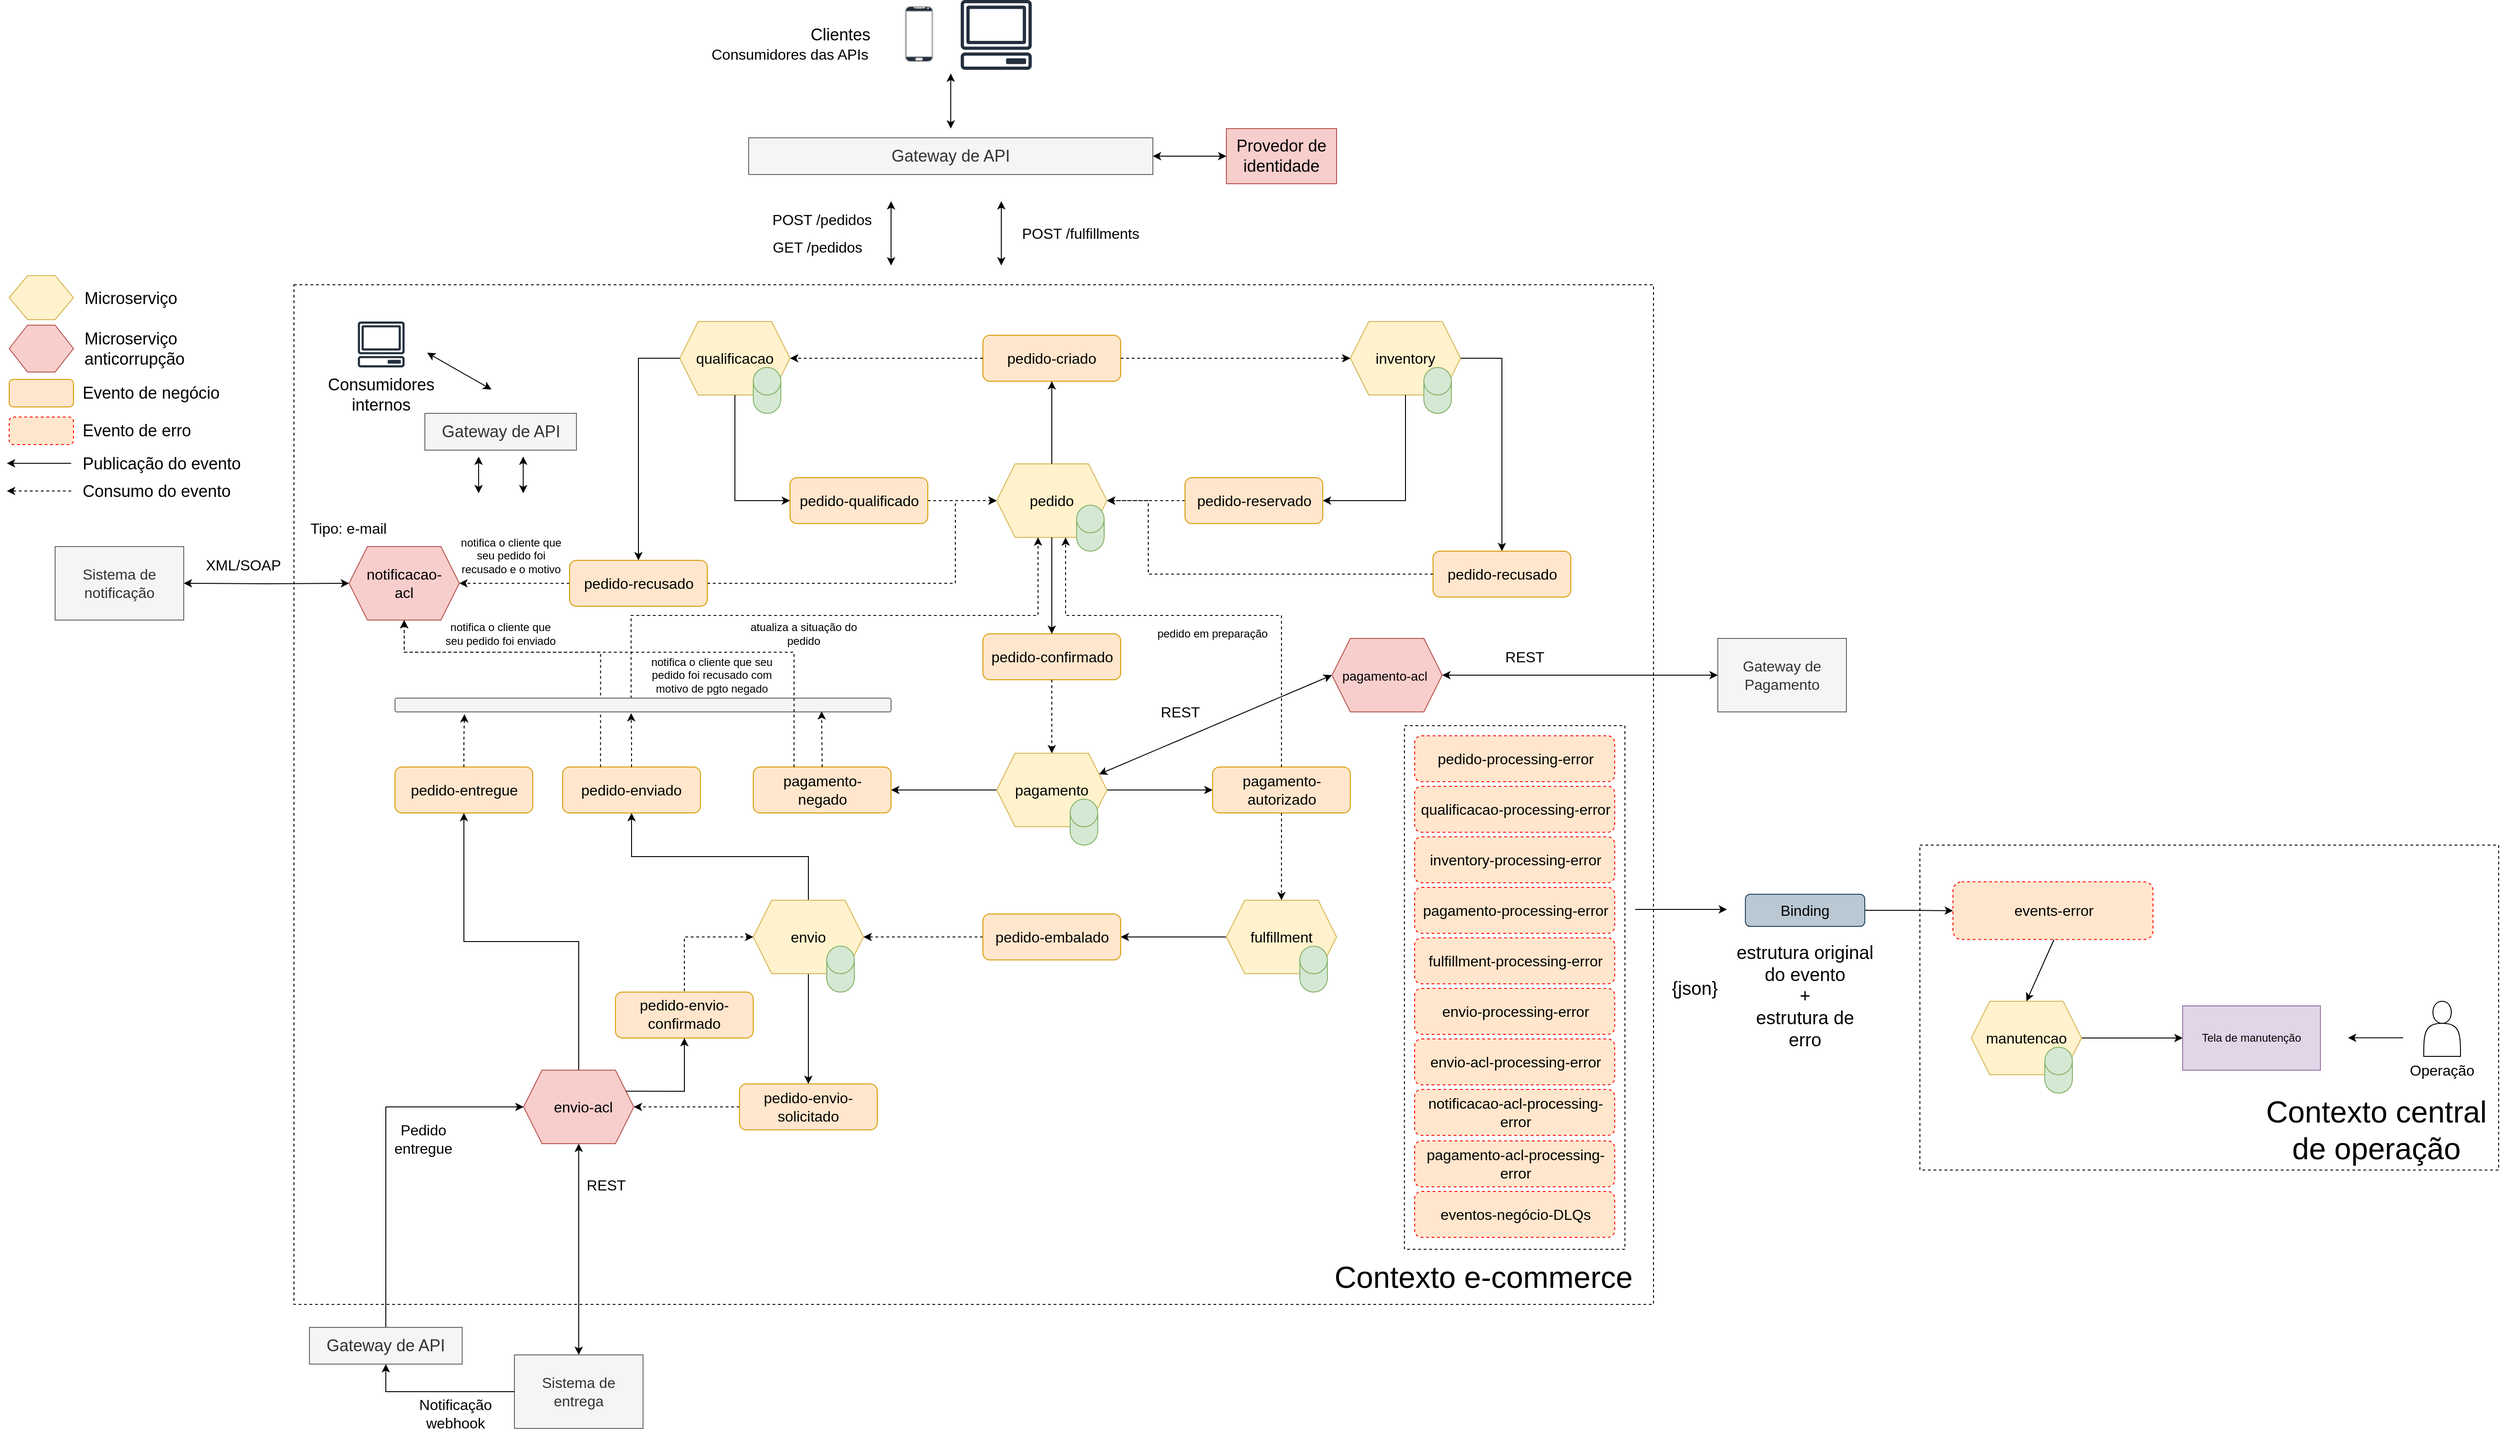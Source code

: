 <mxfile version="20.8.10" type="device"><diagram name="Página-1" id="nnZFmFOOJVzah6RzFUVj"><mxGraphModel dx="2674" dy="504" grid="1" gridSize="10" guides="1" tooltips="1" connect="1" arrows="1" fold="1" page="1" pageScale="1" pageWidth="827" pageHeight="1169" math="0" shadow="0"><root><mxCell id="0"/><mxCell id="1" parent="0"/><mxCell id="laBi-dhQgEcBMlCpC2Ps-1" value="" style="rounded=0;whiteSpace=wrap;html=1;fillColor=none;dashed=1;" vertex="1" parent="1"><mxGeometry x="-1320" y="350" width="1480" height="1110" as="geometry"/></mxCell><mxCell id="laBi-dhQgEcBMlCpC2Ps-2" value="" style="rounded=0;whiteSpace=wrap;html=1;fillColor=none;dashed=1;" vertex="1" parent="1"><mxGeometry x="-111.13" y="830" width="240" height="570" as="geometry"/></mxCell><mxCell id="laBi-dhQgEcBMlCpC2Ps-3" value="" style="rounded=0;whiteSpace=wrap;html=1;fillColor=none;dashed=1;" vertex="1" parent="1"><mxGeometry x="450" y="960" width="630" height="353.79" as="geometry"/></mxCell><mxCell id="laBi-dhQgEcBMlCpC2Ps-4" style="edgeStyle=orthogonalEdgeStyle;rounded=0;orthogonalLoop=1;jettySize=auto;html=1;exitX=0.5;exitY=0;exitDx=0;exitDy=0;entryX=0.5;entryY=1;entryDx=0;entryDy=0;" edge="1" parent="1" source="laBi-dhQgEcBMlCpC2Ps-6" target="laBi-dhQgEcBMlCpC2Ps-58"><mxGeometry relative="1" as="geometry"/></mxCell><mxCell id="laBi-dhQgEcBMlCpC2Ps-5" style="edgeStyle=orthogonalEdgeStyle;rounded=0;orthogonalLoop=1;jettySize=auto;html=1;exitX=0.5;exitY=1;exitDx=0;exitDy=0;entryX=0.5;entryY=0;entryDx=0;entryDy=0;" edge="1" parent="1" source="laBi-dhQgEcBMlCpC2Ps-6" target="laBi-dhQgEcBMlCpC2Ps-127"><mxGeometry relative="1" as="geometry"/></mxCell><mxCell id="laBi-dhQgEcBMlCpC2Ps-6" value="" style="shape=hexagon;perimeter=hexagonPerimeter2;whiteSpace=wrap;html=1;fixedSize=1;fillColor=#fff2cc;strokeColor=#d6b656;" vertex="1" parent="1"><mxGeometry x="-820" y="1020" width="120" height="80" as="geometry"/></mxCell><mxCell id="laBi-dhQgEcBMlCpC2Ps-7" value="envio" style="text;html=1;strokeColor=none;fillColor=none;align=center;verticalAlign=middle;whiteSpace=wrap;rounded=0;fontSize=16;" vertex="1" parent="1"><mxGeometry x="-800" y="1035" width="80" height="50" as="geometry"/></mxCell><mxCell id="laBi-dhQgEcBMlCpC2Ps-8" value="" style="shape=cylinder3;whiteSpace=wrap;html=1;boundedLbl=1;backgroundOutline=1;size=15;fontSize=18;fillColor=#d5e8d4;strokeColor=#82b366;" vertex="1" parent="1"><mxGeometry x="-740" y="1070" width="30" height="50" as="geometry"/></mxCell><mxCell id="laBi-dhQgEcBMlCpC2Ps-9" value="Gateway de API" style="rounded=0;whiteSpace=wrap;html=1;fontSize=18;fillColor=#f5f5f5;strokeColor=#666666;fontColor=#333333;" vertex="1" parent="1"><mxGeometry x="-825" y="190" width="440" height="40" as="geometry"/></mxCell><mxCell id="laBi-dhQgEcBMlCpC2Ps-10" value="" style="verticalLabelPosition=bottom;verticalAlign=top;html=1;shadow=0;dashed=0;strokeWidth=1;shape=mxgraph.android.phone2;strokeColor=#c0c0c0;fontSize=18;fillColor=#232F3D;" vertex="1" parent="1"><mxGeometry x="-654.5" y="47" width="30" height="60" as="geometry"/></mxCell><mxCell id="laBi-dhQgEcBMlCpC2Ps-11" value="" style="sketch=0;outlineConnect=0;fontColor=#232F3E;gradientColor=none;fillColor=#232F3D;strokeColor=none;dashed=0;verticalLabelPosition=bottom;verticalAlign=top;align=center;html=1;fontSize=12;fontStyle=0;aspect=fixed;pointerEvents=1;shape=mxgraph.aws4.client;" vertex="1" parent="1"><mxGeometry x="-594.5" y="40" width="78" height="76" as="geometry"/></mxCell><mxCell id="laBi-dhQgEcBMlCpC2Ps-12" value="&lt;font style=&quot;font-size: 18px;&quot;&gt;Clientes&lt;/font&gt;" style="text;html=1;strokeColor=none;fillColor=none;align=center;verticalAlign=middle;whiteSpace=wrap;rounded=0;fontSize=16;" vertex="1" parent="1"><mxGeometry x="-765" y="58" width="80" height="40" as="geometry"/></mxCell><mxCell id="laBi-dhQgEcBMlCpC2Ps-13" style="edgeStyle=orthogonalEdgeStyle;rounded=0;orthogonalLoop=1;jettySize=auto;html=1;exitX=0;exitY=0.5;exitDx=0;exitDy=0;entryX=1;entryY=0.5;entryDx=0;entryDy=0;" edge="1" parent="1" source="laBi-dhQgEcBMlCpC2Ps-16" target="laBi-dhQgEcBMlCpC2Ps-52"><mxGeometry relative="1" as="geometry"><mxPoint x="-620" y="960" as="targetPoint"/></mxGeometry></mxCell><mxCell id="laBi-dhQgEcBMlCpC2Ps-14" style="edgeStyle=orthogonalEdgeStyle;rounded=0;orthogonalLoop=1;jettySize=auto;html=1;exitX=1;exitY=0.5;exitDx=0;exitDy=0;entryX=0;entryY=0.5;entryDx=0;entryDy=0;" edge="1" parent="1" source="laBi-dhQgEcBMlCpC2Ps-16" target="laBi-dhQgEcBMlCpC2Ps-49"><mxGeometry relative="1" as="geometry"/></mxCell><mxCell id="laBi-dhQgEcBMlCpC2Ps-15" style="rounded=0;orthogonalLoop=1;jettySize=auto;html=1;exitX=1;exitY=0.25;exitDx=0;exitDy=0;entryX=0;entryY=0.5;entryDx=0;entryDy=0;startArrow=classic;startFill=1;" edge="1" parent="1" source="laBi-dhQgEcBMlCpC2Ps-16" target="laBi-dhQgEcBMlCpC2Ps-31"><mxGeometry relative="1" as="geometry"/></mxCell><mxCell id="laBi-dhQgEcBMlCpC2Ps-16" value="" style="shape=hexagon;perimeter=hexagonPerimeter2;whiteSpace=wrap;html=1;fixedSize=1;fillColor=#fff2cc;strokeColor=#d6b656;" vertex="1" parent="1"><mxGeometry x="-555" y="860" width="120" height="80" as="geometry"/></mxCell><mxCell id="laBi-dhQgEcBMlCpC2Ps-17" value="pagamento" style="text;html=1;strokeColor=none;fillColor=none;align=center;verticalAlign=middle;whiteSpace=wrap;rounded=0;fontSize=16;" vertex="1" parent="1"><mxGeometry x="-533.75" y="875" width="77.5" height="50" as="geometry"/></mxCell><mxCell id="laBi-dhQgEcBMlCpC2Ps-18" value="" style="shape=cylinder3;whiteSpace=wrap;html=1;boundedLbl=1;backgroundOutline=1;size=15;fontSize=18;fillColor=#d5e8d4;strokeColor=#82b366;" vertex="1" parent="1"><mxGeometry x="-475" y="910" width="30" height="50" as="geometry"/></mxCell><mxCell id="laBi-dhQgEcBMlCpC2Ps-19" value="" style="endArrow=classic;html=1;rounded=0;strokeWidth=1;fontSize=18;startArrow=classic;startFill=1;" edge="1" parent="1"><mxGeometry width="50" height="50" relative="1" as="geometry"><mxPoint x="-605" y="120" as="sourcePoint"/><mxPoint x="-605" y="180" as="targetPoint"/></mxGeometry></mxCell><mxCell id="laBi-dhQgEcBMlCpC2Ps-20" value="&lt;font style=&quot;font-size: 18px;&quot;&gt;Provedor de identidade&lt;/font&gt;" style="rounded=0;whiteSpace=wrap;html=1;fillColor=#f8cecc;strokeColor=#b85450;" vertex="1" parent="1"><mxGeometry x="-305" y="180" width="120" height="60" as="geometry"/></mxCell><mxCell id="laBi-dhQgEcBMlCpC2Ps-21" value="" style="endArrow=classic;startArrow=classic;html=1;rounded=0;fontSize=18;exitX=1;exitY=0.5;exitDx=0;exitDy=0;entryX=0;entryY=0.5;entryDx=0;entryDy=0;" edge="1" parent="1" source="laBi-dhQgEcBMlCpC2Ps-9" target="laBi-dhQgEcBMlCpC2Ps-20"><mxGeometry width="50" height="50" relative="1" as="geometry"><mxPoint x="-355" y="280" as="sourcePoint"/><mxPoint x="-305" y="230" as="targetPoint"/></mxGeometry></mxCell><mxCell id="laBi-dhQgEcBMlCpC2Ps-22" value="&lt;font style=&quot;font-size: 16px;&quot;&gt;POST /pedidos&lt;/font&gt;" style="text;html=1;strokeColor=none;fillColor=none;align=center;verticalAlign=middle;whiteSpace=wrap;rounded=0;fontSize=18;" vertex="1" parent="1"><mxGeometry x="-810" y="264" width="130" height="30" as="geometry"/></mxCell><mxCell id="laBi-dhQgEcBMlCpC2Ps-23" value="&lt;font style=&quot;font-size: 16px;&quot;&gt;POST /fulfillments&lt;/font&gt;" style="text;html=1;strokeColor=none;fillColor=none;align=center;verticalAlign=middle;whiteSpace=wrap;rounded=0;fontSize=18;" vertex="1" parent="1"><mxGeometry x="-537" y="279" width="147" height="30" as="geometry"/></mxCell><mxCell id="laBi-dhQgEcBMlCpC2Ps-24" value="&lt;font style=&quot;font-size: 33px;&quot;&gt;Contexto e-commerce&lt;/font&gt;" style="text;html=1;strokeColor=none;fillColor=none;align=center;verticalAlign=middle;whiteSpace=wrap;rounded=0;fontSize=16;" vertex="1" parent="1"><mxGeometry x="-195" y="1400" width="340" height="60" as="geometry"/></mxCell><mxCell id="laBi-dhQgEcBMlCpC2Ps-25" value="&lt;font style=&quot;font-size: 16px;&quot;&gt;Consumidores das APIs&lt;/font&gt;" style="text;html=1;strokeColor=none;fillColor=none;align=center;verticalAlign=middle;whiteSpace=wrap;rounded=0;fontSize=16;" vertex="1" parent="1"><mxGeometry x="-875" y="82" width="190" height="34" as="geometry"/></mxCell><mxCell id="laBi-dhQgEcBMlCpC2Ps-26" style="edgeStyle=orthogonalEdgeStyle;rounded=0;orthogonalLoop=1;jettySize=auto;html=1;exitX=0;exitY=0.5;exitDx=0;exitDy=0;entryX=1;entryY=0.5;entryDx=0;entryDy=0;" edge="1" parent="1" source="laBi-dhQgEcBMlCpC2Ps-27" target="laBi-dhQgEcBMlCpC2Ps-56"><mxGeometry relative="1" as="geometry"/></mxCell><mxCell id="laBi-dhQgEcBMlCpC2Ps-27" value="" style="shape=hexagon;perimeter=hexagonPerimeter2;whiteSpace=wrap;html=1;fixedSize=1;fillColor=#fff2cc;strokeColor=#d6b656;" vertex="1" parent="1"><mxGeometry x="-305" y="1020" width="120" height="80" as="geometry"/></mxCell><mxCell id="laBi-dhQgEcBMlCpC2Ps-28" value="fulfillment" style="text;html=1;strokeColor=none;fillColor=none;align=center;verticalAlign=middle;whiteSpace=wrap;rounded=0;fontSize=16;" vertex="1" parent="1"><mxGeometry x="-295" y="1035" width="100" height="50" as="geometry"/></mxCell><mxCell id="laBi-dhQgEcBMlCpC2Ps-29" value="" style="shape=cylinder3;whiteSpace=wrap;html=1;boundedLbl=1;backgroundOutline=1;size=15;fontSize=18;fillColor=#d5e8d4;strokeColor=#82b366;" vertex="1" parent="1"><mxGeometry x="-225" y="1070" width="30" height="50" as="geometry"/></mxCell><mxCell id="laBi-dhQgEcBMlCpC2Ps-30" style="edgeStyle=orthogonalEdgeStyle;rounded=0;orthogonalLoop=1;jettySize=auto;html=1;exitX=1;exitY=0.5;exitDx=0;exitDy=0;entryX=0;entryY=0.5;entryDx=0;entryDy=0;startArrow=classic;startFill=1;" edge="1" parent="1" source="laBi-dhQgEcBMlCpC2Ps-31" target="laBi-dhQgEcBMlCpC2Ps-138"><mxGeometry relative="1" as="geometry"/></mxCell><mxCell id="laBi-dhQgEcBMlCpC2Ps-31" value="" style="shape=hexagon;perimeter=hexagonPerimeter2;whiteSpace=wrap;html=1;fixedSize=1;fillColor=#f8cecc;strokeColor=#b85450;" vertex="1" parent="1"><mxGeometry x="-190" y="735" width="120" height="80" as="geometry"/></mxCell><mxCell id="laBi-dhQgEcBMlCpC2Ps-32" value="&lt;font style=&quot;font-size: 14px;&quot;&gt;pagamento-acl&lt;/font&gt;" style="text;html=1;strokeColor=none;fillColor=none;align=center;verticalAlign=middle;whiteSpace=wrap;rounded=0;fontSize=16;" vertex="1" parent="1"><mxGeometry x="-180" y="750" width="95" height="50" as="geometry"/></mxCell><mxCell id="laBi-dhQgEcBMlCpC2Ps-33" style="edgeStyle=orthogonalEdgeStyle;rounded=0;orthogonalLoop=1;jettySize=auto;html=1;exitX=0.5;exitY=1;exitDx=0;exitDy=0;startArrow=classic;startFill=1;" edge="1" parent="1" source="laBi-dhQgEcBMlCpC2Ps-35" target="laBi-dhQgEcBMlCpC2Ps-129"><mxGeometry relative="1" as="geometry"/></mxCell><mxCell id="laBi-dhQgEcBMlCpC2Ps-34" style="edgeStyle=orthogonalEdgeStyle;rounded=0;orthogonalLoop=1;jettySize=auto;html=1;exitX=0.5;exitY=0;exitDx=0;exitDy=0;entryX=0.5;entryY=1;entryDx=0;entryDy=0;" edge="1" parent="1" source="laBi-dhQgEcBMlCpC2Ps-35" target="laBi-dhQgEcBMlCpC2Ps-64"><mxGeometry relative="1" as="geometry"/></mxCell><mxCell id="laBi-dhQgEcBMlCpC2Ps-35" value="" style="shape=hexagon;perimeter=hexagonPerimeter2;whiteSpace=wrap;html=1;fixedSize=1;fillColor=#f8cecc;strokeColor=#b85450;" vertex="1" parent="1"><mxGeometry x="-1070" y="1205" width="120" height="80" as="geometry"/></mxCell><mxCell id="laBi-dhQgEcBMlCpC2Ps-36" value="&lt;font style=&quot;font-size: 16px;&quot;&gt;envio-acl&lt;/font&gt;" style="text;html=1;strokeColor=none;fillColor=none;align=center;verticalAlign=middle;whiteSpace=wrap;rounded=0;fontSize=16;" vertex="1" parent="1"><mxGeometry x="-1040" y="1220" width="70" height="50" as="geometry"/></mxCell><mxCell id="laBi-dhQgEcBMlCpC2Ps-37" value="" style="shape=hexagon;perimeter=hexagonPerimeter2;whiteSpace=wrap;html=1;fixedSize=1;fillColor=#f8cecc;strokeColor=#b85450;" vertex="1" parent="1"><mxGeometry x="-1260" y="635" width="120" height="80" as="geometry"/></mxCell><mxCell id="laBi-dhQgEcBMlCpC2Ps-38" style="edgeStyle=orthogonalEdgeStyle;rounded=0;orthogonalLoop=1;jettySize=auto;html=1;startArrow=classic;startFill=1;" edge="1" parent="1" target="laBi-dhQgEcBMlCpC2Ps-135"><mxGeometry relative="1" as="geometry"><mxPoint x="-1260" y="675" as="sourcePoint"/></mxGeometry></mxCell><mxCell id="laBi-dhQgEcBMlCpC2Ps-39" value="&lt;font style=&quot;font-size: 16px;&quot;&gt;notificacao-acl&lt;/font&gt;" style="text;html=1;strokeColor=none;fillColor=none;align=center;verticalAlign=middle;whiteSpace=wrap;rounded=0;fontSize=16;" vertex="1" parent="1"><mxGeometry x="-1250" y="650" width="100" height="50" as="geometry"/></mxCell><mxCell id="laBi-dhQgEcBMlCpC2Ps-40" style="edgeStyle=orthogonalEdgeStyle;rounded=0;orthogonalLoop=1;jettySize=auto;html=1;exitX=1;exitY=0.5;exitDx=0;exitDy=0;entryX=0;entryY=0.5;entryDx=0;entryDy=0;dashed=1;" edge="1" parent="1" source="laBi-dhQgEcBMlCpC2Ps-106" target="laBi-dhQgEcBMlCpC2Ps-88"><mxGeometry relative="1" as="geometry"/></mxCell><mxCell id="laBi-dhQgEcBMlCpC2Ps-41" style="edgeStyle=orthogonalEdgeStyle;rounded=0;orthogonalLoop=1;jettySize=auto;html=1;exitX=0;exitY=0.5;exitDx=0;exitDy=0;entryX=1;entryY=0.5;entryDx=0;entryDy=0;dashed=1;" edge="1" parent="1" source="laBi-dhQgEcBMlCpC2Ps-109" target="laBi-dhQgEcBMlCpC2Ps-88"><mxGeometry relative="1" as="geometry"/></mxCell><mxCell id="laBi-dhQgEcBMlCpC2Ps-42" value="" style="rounded=1;whiteSpace=wrap;html=1;fillColor=#ffe6cc;strokeColor=#d79b00;" vertex="1" parent="1"><mxGeometry x="-570" y="730" width="150" height="50" as="geometry"/></mxCell><mxCell id="laBi-dhQgEcBMlCpC2Ps-43" style="edgeStyle=orthogonalEdgeStyle;rounded=0;orthogonalLoop=1;jettySize=auto;html=1;exitX=0.5;exitY=1;exitDx=0;exitDy=0;entryX=0.5;entryY=0;entryDx=0;entryDy=0;dashed=1;" edge="1" parent="1" source="laBi-dhQgEcBMlCpC2Ps-44" target="laBi-dhQgEcBMlCpC2Ps-16"><mxGeometry relative="1" as="geometry"/></mxCell><mxCell id="laBi-dhQgEcBMlCpC2Ps-44" value="pedido-confirmado" style="text;html=1;strokeColor=none;fillColor=none;align=center;verticalAlign=middle;whiteSpace=wrap;rounded=0;fontSize=16;" vertex="1" parent="1"><mxGeometry x="-562.5" y="730" width="135" height="50" as="geometry"/></mxCell><mxCell id="laBi-dhQgEcBMlCpC2Ps-45" style="edgeStyle=orthogonalEdgeStyle;rounded=0;orthogonalLoop=1;jettySize=auto;html=1;exitX=1;exitY=0.5;exitDx=0;exitDy=0;entryX=0;entryY=0.5;entryDx=0;entryDy=0;dashed=1;" edge="1" parent="1" source="laBi-dhQgEcBMlCpC2Ps-47" target="laBi-dhQgEcBMlCpC2Ps-88"><mxGeometry relative="1" as="geometry"><Array as="points"><mxPoint x="-600" y="675"/><mxPoint x="-600" y="585"/></Array></mxGeometry></mxCell><mxCell id="laBi-dhQgEcBMlCpC2Ps-46" style="edgeStyle=orthogonalEdgeStyle;rounded=0;orthogonalLoop=1;jettySize=auto;html=1;exitX=0;exitY=0.5;exitDx=0;exitDy=0;entryX=1;entryY=0.5;entryDx=0;entryDy=0;dashed=1;" edge="1" parent="1" source="laBi-dhQgEcBMlCpC2Ps-47" target="laBi-dhQgEcBMlCpC2Ps-37"><mxGeometry relative="1" as="geometry"/></mxCell><mxCell id="laBi-dhQgEcBMlCpC2Ps-47" value="" style="rounded=1;whiteSpace=wrap;html=1;fillColor=#ffe6cc;strokeColor=#d79b00;" vertex="1" parent="1"><mxGeometry x="-1020" y="650" width="150" height="50" as="geometry"/></mxCell><mxCell id="laBi-dhQgEcBMlCpC2Ps-48" value="pedido-recusado" style="text;html=1;strokeColor=none;fillColor=none;align=center;verticalAlign=middle;whiteSpace=wrap;rounded=0;fontSize=16;" vertex="1" parent="1"><mxGeometry x="-1012.5" y="650" width="135" height="50" as="geometry"/></mxCell><mxCell id="laBi-dhQgEcBMlCpC2Ps-49" value="" style="rounded=1;whiteSpace=wrap;html=1;fillColor=#ffe6cc;strokeColor=#d79b00;" vertex="1" parent="1"><mxGeometry x="-320" y="875" width="150" height="50" as="geometry"/></mxCell><mxCell id="laBi-dhQgEcBMlCpC2Ps-50" style="edgeStyle=orthogonalEdgeStyle;rounded=0;orthogonalLoop=1;jettySize=auto;html=1;entryX=0.5;entryY=0;entryDx=0;entryDy=0;dashed=1;" edge="1" parent="1" source="laBi-dhQgEcBMlCpC2Ps-51" target="laBi-dhQgEcBMlCpC2Ps-27"><mxGeometry relative="1" as="geometry"/></mxCell><mxCell id="laBi-dhQgEcBMlCpC2Ps-51" value="pagamento-autorizado" style="text;html=1;strokeColor=none;fillColor=none;align=center;verticalAlign=middle;whiteSpace=wrap;rounded=0;fontSize=16;" vertex="1" parent="1"><mxGeometry x="-312.5" y="875" width="135" height="50" as="geometry"/></mxCell><mxCell id="laBi-dhQgEcBMlCpC2Ps-52" value="" style="rounded=1;whiteSpace=wrap;html=1;fillColor=#ffe6cc;strokeColor=#d79b00;" vertex="1" parent="1"><mxGeometry x="-820" y="875" width="150" height="50" as="geometry"/></mxCell><mxCell id="laBi-dhQgEcBMlCpC2Ps-53" style="rounded=0;orthogonalLoop=1;jettySize=auto;html=1;exitX=0.5;exitY=0;exitDx=0;exitDy=0;entryX=0.86;entryY=0.95;entryDx=0;entryDy=0;entryPerimeter=0;dashed=1;" edge="1" parent="1" source="laBi-dhQgEcBMlCpC2Ps-54" target="laBi-dhQgEcBMlCpC2Ps-134"><mxGeometry relative="1" as="geometry"><mxPoint x="-740" y="840" as="targetPoint"/></mxGeometry></mxCell><mxCell id="laBi-dhQgEcBMlCpC2Ps-54" value="pagamento-negado" style="text;html=1;strokeColor=none;fillColor=none;align=center;verticalAlign=middle;whiteSpace=wrap;rounded=0;fontSize=16;" vertex="1" parent="1"><mxGeometry x="-806.25" y="875" width="122.5" height="50" as="geometry"/></mxCell><mxCell id="laBi-dhQgEcBMlCpC2Ps-55" style="edgeStyle=orthogonalEdgeStyle;rounded=0;orthogonalLoop=1;jettySize=auto;html=1;exitX=0;exitY=0.5;exitDx=0;exitDy=0;entryX=1;entryY=0.5;entryDx=0;entryDy=0;dashed=1;" edge="1" parent="1" source="laBi-dhQgEcBMlCpC2Ps-56" target="laBi-dhQgEcBMlCpC2Ps-6"><mxGeometry relative="1" as="geometry"/></mxCell><mxCell id="laBi-dhQgEcBMlCpC2Ps-56" value="" style="rounded=1;whiteSpace=wrap;html=1;fillColor=#ffe6cc;strokeColor=#d79b00;" vertex="1" parent="1"><mxGeometry x="-570" y="1035" width="150" height="50" as="geometry"/></mxCell><mxCell id="laBi-dhQgEcBMlCpC2Ps-57" value="pedido-embalado" style="text;html=1;strokeColor=none;fillColor=none;align=center;verticalAlign=middle;whiteSpace=wrap;rounded=0;fontSize=16;" vertex="1" parent="1"><mxGeometry x="-562.5" y="1035" width="135" height="50" as="geometry"/></mxCell><mxCell id="laBi-dhQgEcBMlCpC2Ps-58" value="" style="rounded=1;whiteSpace=wrap;html=1;fillColor=#ffe6cc;strokeColor=#d79b00;" vertex="1" parent="1"><mxGeometry x="-1027.5" y="875" width="150" height="50" as="geometry"/></mxCell><mxCell id="laBi-dhQgEcBMlCpC2Ps-59" style="edgeStyle=orthogonalEdgeStyle;rounded=0;orthogonalLoop=1;jettySize=auto;html=1;exitX=0.5;exitY=0;exitDx=0;exitDy=0;entryX=0.476;entryY=1.089;entryDx=0;entryDy=0;entryPerimeter=0;dashed=1;" edge="1" parent="1" source="laBi-dhQgEcBMlCpC2Ps-61" target="laBi-dhQgEcBMlCpC2Ps-134"><mxGeometry relative="1" as="geometry"/></mxCell><mxCell id="laBi-dhQgEcBMlCpC2Ps-60" style="edgeStyle=orthogonalEdgeStyle;rounded=0;orthogonalLoop=1;jettySize=auto;html=1;exitX=0.25;exitY=0;exitDx=0;exitDy=0;entryX=0.5;entryY=1;entryDx=0;entryDy=0;dashed=1;" edge="1" parent="1" source="laBi-dhQgEcBMlCpC2Ps-61" target="laBi-dhQgEcBMlCpC2Ps-37"><mxGeometry relative="1" as="geometry"><Array as="points"><mxPoint x="-986" y="750"/><mxPoint x="-1200" y="750"/></Array></mxGeometry></mxCell><mxCell id="laBi-dhQgEcBMlCpC2Ps-61" value="pedido-enviado" style="text;html=1;strokeColor=none;fillColor=none;align=center;verticalAlign=middle;whiteSpace=wrap;rounded=0;fontSize=16;" vertex="1" parent="1"><mxGeometry x="-1020" y="875" width="135" height="50" as="geometry"/></mxCell><mxCell id="laBi-dhQgEcBMlCpC2Ps-62" value="" style="rounded=1;whiteSpace=wrap;html=1;fillColor=#ffe6cc;strokeColor=#d79b00;" vertex="1" parent="1"><mxGeometry x="-1210" y="875" width="150" height="50" as="geometry"/></mxCell><mxCell id="laBi-dhQgEcBMlCpC2Ps-63" style="edgeStyle=orthogonalEdgeStyle;rounded=0;orthogonalLoop=1;jettySize=auto;html=1;exitX=0.5;exitY=0;exitDx=0;exitDy=0;entryX=0.14;entryY=1.163;entryDx=0;entryDy=0;entryPerimeter=0;dashed=1;" edge="1" parent="1" source="laBi-dhQgEcBMlCpC2Ps-64" target="laBi-dhQgEcBMlCpC2Ps-134"><mxGeometry relative="1" as="geometry"/></mxCell><mxCell id="laBi-dhQgEcBMlCpC2Ps-64" value="pedido-entregue" style="text;html=1;strokeColor=none;fillColor=none;align=center;verticalAlign=middle;whiteSpace=wrap;rounded=0;fontSize=16;" vertex="1" parent="1"><mxGeometry x="-1202.5" y="875" width="135" height="50" as="geometry"/></mxCell><mxCell id="laBi-dhQgEcBMlCpC2Ps-65" value="" style="group" connectable="0" vertex="1" parent="1"><mxGeometry x="-100" y="1006" width="220" height="50" as="geometry"/></mxCell><mxCell id="laBi-dhQgEcBMlCpC2Ps-66" value="" style="rounded=1;whiteSpace=wrap;html=1;fillColor=#ffe6cc;strokeColor=#FF0000;dashed=1;" vertex="1" parent="laBi-dhQgEcBMlCpC2Ps-65"><mxGeometry width="217.75" height="50" as="geometry"/></mxCell><mxCell id="laBi-dhQgEcBMlCpC2Ps-67" value="&lt;font style=&quot;font-size: 16px;&quot;&gt;pagamento-processing-error&lt;/font&gt;" style="text;html=1;strokeColor=none;fillColor=none;align=center;verticalAlign=middle;whiteSpace=wrap;rounded=0;fontSize=16;" vertex="1" parent="laBi-dhQgEcBMlCpC2Ps-65"><mxGeometry width="220" height="50" as="geometry"/></mxCell><mxCell id="laBi-dhQgEcBMlCpC2Ps-68" value="" style="group" connectable="0" vertex="1" parent="1"><mxGeometry x="-100" y="1116" width="220" height="50" as="geometry"/></mxCell><mxCell id="laBi-dhQgEcBMlCpC2Ps-69" value="" style="rounded=1;whiteSpace=wrap;html=1;fillColor=#ffe6cc;strokeColor=#FF0000;dashed=1;" vertex="1" parent="laBi-dhQgEcBMlCpC2Ps-68"><mxGeometry width="217.75" height="50" as="geometry"/></mxCell><mxCell id="laBi-dhQgEcBMlCpC2Ps-70" value="&lt;font style=&quot;font-size: 16px;&quot;&gt;envio-processing-error&lt;/font&gt;" style="text;html=1;strokeColor=none;fillColor=none;align=center;verticalAlign=middle;whiteSpace=wrap;rounded=0;fontSize=16;" vertex="1" parent="laBi-dhQgEcBMlCpC2Ps-68"><mxGeometry width="220" height="50" as="geometry"/></mxCell><mxCell id="laBi-dhQgEcBMlCpC2Ps-71" value="" style="group" connectable="0" vertex="1" parent="1"><mxGeometry x="-100" y="841" width="220" height="50" as="geometry"/></mxCell><mxCell id="laBi-dhQgEcBMlCpC2Ps-72" value="" style="rounded=1;whiteSpace=wrap;html=1;fillColor=#ffe6cc;strokeColor=#FF0000;dashed=1;" vertex="1" parent="laBi-dhQgEcBMlCpC2Ps-71"><mxGeometry width="217.75" height="50" as="geometry"/></mxCell><mxCell id="laBi-dhQgEcBMlCpC2Ps-73" value="&lt;font style=&quot;font-size: 16px;&quot;&gt;pedido-processing-error&lt;/font&gt;" style="text;html=1;strokeColor=none;fillColor=none;align=center;verticalAlign=middle;whiteSpace=wrap;rounded=0;fontSize=16;" vertex="1" parent="laBi-dhQgEcBMlCpC2Ps-71"><mxGeometry width="220" height="50" as="geometry"/></mxCell><mxCell id="laBi-dhQgEcBMlCpC2Ps-74" value="" style="group" connectable="0" vertex="1" parent="1"><mxGeometry x="-100" y="951" width="220" height="50" as="geometry"/></mxCell><mxCell id="laBi-dhQgEcBMlCpC2Ps-75" value="" style="rounded=1;whiteSpace=wrap;html=1;fillColor=#ffe6cc;strokeColor=#FF0000;dashed=1;" vertex="1" parent="laBi-dhQgEcBMlCpC2Ps-74"><mxGeometry width="217.75" height="50" as="geometry"/></mxCell><mxCell id="laBi-dhQgEcBMlCpC2Ps-76" value="&lt;font style=&quot;font-size: 16px;&quot;&gt;inventory-processing-error&lt;/font&gt;" style="text;html=1;strokeColor=none;fillColor=none;align=center;verticalAlign=middle;whiteSpace=wrap;rounded=0;fontSize=16;" vertex="1" parent="laBi-dhQgEcBMlCpC2Ps-74"><mxGeometry width="220" height="50" as="geometry"/></mxCell><mxCell id="laBi-dhQgEcBMlCpC2Ps-77" value="" style="group" connectable="0" vertex="1" parent="1"><mxGeometry x="-100" y="1061" width="220" height="50" as="geometry"/></mxCell><mxCell id="laBi-dhQgEcBMlCpC2Ps-78" value="" style="rounded=1;whiteSpace=wrap;html=1;fillColor=#ffe6cc;strokeColor=#FF0000;dashed=1;" vertex="1" parent="laBi-dhQgEcBMlCpC2Ps-77"><mxGeometry width="217.75" height="50" as="geometry"/></mxCell><mxCell id="laBi-dhQgEcBMlCpC2Ps-79" value="&lt;font style=&quot;font-size: 16px;&quot;&gt;fulfillment-processing-error&lt;/font&gt;" style="text;html=1;strokeColor=none;fillColor=none;align=center;verticalAlign=middle;whiteSpace=wrap;rounded=0;fontSize=16;" vertex="1" parent="laBi-dhQgEcBMlCpC2Ps-77"><mxGeometry width="220" height="50" as="geometry"/></mxCell><mxCell id="laBi-dhQgEcBMlCpC2Ps-80" style="edgeStyle=orthogonalEdgeStyle;rounded=0;orthogonalLoop=1;jettySize=auto;html=1;exitX=1;exitY=0.5;exitDx=0;exitDy=0;entryX=0;entryY=0.5;entryDx=0;entryDy=0;" edge="1" parent="1" source="laBi-dhQgEcBMlCpC2Ps-81" target="laBi-dhQgEcBMlCpC2Ps-152"><mxGeometry relative="1" as="geometry"/></mxCell><mxCell id="laBi-dhQgEcBMlCpC2Ps-81" value="" style="shape=hexagon;perimeter=hexagonPerimeter2;whiteSpace=wrap;html=1;fixedSize=1;fillColor=#fff2cc;strokeColor=#d6b656;" vertex="1" parent="1"><mxGeometry x="506" y="1130" width="120" height="80" as="geometry"/></mxCell><mxCell id="laBi-dhQgEcBMlCpC2Ps-82" value="manutencao" style="text;html=1;strokeColor=none;fillColor=none;align=center;verticalAlign=middle;whiteSpace=wrap;rounded=0;fontSize=16;" vertex="1" parent="1"><mxGeometry x="516" y="1145" width="100" height="50" as="geometry"/></mxCell><mxCell id="laBi-dhQgEcBMlCpC2Ps-83" value="" style="shape=cylinder3;whiteSpace=wrap;html=1;boundedLbl=1;backgroundOutline=1;size=15;fontSize=18;fillColor=#d5e8d4;strokeColor=#82b366;" vertex="1" parent="1"><mxGeometry x="586" y="1180" width="30" height="50" as="geometry"/></mxCell><mxCell id="laBi-dhQgEcBMlCpC2Ps-84" value="&lt;font style=&quot;font-size: 18px;&quot;&gt;Consumidores&lt;br&gt;internos&lt;/font&gt;" style="text;html=1;strokeColor=none;fillColor=none;align=center;verticalAlign=middle;whiteSpace=wrap;rounded=0;fontSize=16;" vertex="1" parent="1"><mxGeometry x="-1295" y="450" width="140" height="40" as="geometry"/></mxCell><mxCell id="laBi-dhQgEcBMlCpC2Ps-85" value="" style="sketch=0;outlineConnect=0;fontColor=#232F3E;gradientColor=none;fillColor=#232F3D;strokeColor=none;dashed=0;verticalLabelPosition=bottom;verticalAlign=top;align=center;html=1;fontSize=12;fontStyle=0;aspect=fixed;pointerEvents=1;shape=mxgraph.aws4.client;" vertex="1" parent="1"><mxGeometry x="-1250.66" y="390" width="51.32" height="50" as="geometry"/></mxCell><mxCell id="laBi-dhQgEcBMlCpC2Ps-86" value="" style="endArrow=classic;startArrow=classic;html=1;rounded=0;" edge="1" parent="1"><mxGeometry width="50" height="50" relative="1" as="geometry"><mxPoint x="-1175" y="424" as="sourcePoint"/><mxPoint x="-1105" y="464" as="targetPoint"/></mxGeometry></mxCell><mxCell id="laBi-dhQgEcBMlCpC2Ps-87" value="" style="group" connectable="0" vertex="1" parent="1"><mxGeometry x="-555" y="540" width="120" height="100" as="geometry"/></mxCell><mxCell id="laBi-dhQgEcBMlCpC2Ps-88" value="" style="shape=hexagon;perimeter=hexagonPerimeter2;whiteSpace=wrap;html=1;fixedSize=1;fillColor=#fff2cc;strokeColor=#d6b656;" vertex="1" parent="laBi-dhQgEcBMlCpC2Ps-87"><mxGeometry y="5" width="120" height="80" as="geometry"/></mxCell><mxCell id="laBi-dhQgEcBMlCpC2Ps-89" value="pedido" style="text;html=1;strokeColor=none;fillColor=none;align=center;verticalAlign=middle;whiteSpace=wrap;rounded=0;fontSize=16;" vertex="1" parent="laBi-dhQgEcBMlCpC2Ps-87"><mxGeometry x="20.25" y="30" width="79.5" height="30" as="geometry"/></mxCell><mxCell id="laBi-dhQgEcBMlCpC2Ps-90" value="" style="shape=cylinder3;whiteSpace=wrap;html=1;boundedLbl=1;backgroundOutline=1;size=15;fontSize=18;fillColor=#d5e8d4;strokeColor=#82b366;" vertex="1" parent="laBi-dhQgEcBMlCpC2Ps-87"><mxGeometry x="87" y="50" width="30" height="50" as="geometry"/></mxCell><mxCell id="laBi-dhQgEcBMlCpC2Ps-91" value="" style="endArrow=classic;startArrow=classic;html=1;rounded=0;" edge="1" parent="1"><mxGeometry width="50" height="50" relative="1" as="geometry"><mxPoint x="-670" y="329" as="sourcePoint"/><mxPoint x="-670" y="259" as="targetPoint"/></mxGeometry></mxCell><mxCell id="laBi-dhQgEcBMlCpC2Ps-92" value="&lt;font style=&quot;font-size: 16px;&quot;&gt;GET /pedidos&lt;/font&gt;" style="text;html=1;strokeColor=none;fillColor=none;align=center;verticalAlign=middle;whiteSpace=wrap;rounded=0;fontSize=18;" vertex="1" parent="1"><mxGeometry x="-815" y="294" width="130" height="30" as="geometry"/></mxCell><mxCell id="laBi-dhQgEcBMlCpC2Ps-93" value="" style="group" connectable="0" vertex="1" parent="1"><mxGeometry x="-900" y="390" width="120" height="110" as="geometry"/></mxCell><mxCell id="laBi-dhQgEcBMlCpC2Ps-94" value="" style="shape=hexagon;perimeter=hexagonPerimeter2;whiteSpace=wrap;html=1;fixedSize=1;fillColor=#fff2cc;strokeColor=#d6b656;" vertex="1" parent="laBi-dhQgEcBMlCpC2Ps-93"><mxGeometry width="120" height="80" as="geometry"/></mxCell><mxCell id="laBi-dhQgEcBMlCpC2Ps-95" value="qualificacao" style="text;html=1;strokeColor=none;fillColor=none;align=center;verticalAlign=middle;whiteSpace=wrap;rounded=0;fontSize=16;" vertex="1" parent="laBi-dhQgEcBMlCpC2Ps-93"><mxGeometry x="10" y="15" width="100" height="50" as="geometry"/></mxCell><mxCell id="laBi-dhQgEcBMlCpC2Ps-96" value="" style="shape=cylinder3;whiteSpace=wrap;html=1;boundedLbl=1;backgroundOutline=1;size=15;fontSize=18;fillColor=#d5e8d4;strokeColor=#82b366;" vertex="1" parent="laBi-dhQgEcBMlCpC2Ps-93"><mxGeometry x="80" y="50" width="30" height="50" as="geometry"/></mxCell><mxCell id="laBi-dhQgEcBMlCpC2Ps-97" value="" style="group" connectable="0" vertex="1" parent="laBi-dhQgEcBMlCpC2Ps-93"><mxGeometry x="-730" y="-50" width="70" height="60" as="geometry"/></mxCell><mxCell id="laBi-dhQgEcBMlCpC2Ps-98" value="" style="shape=hexagon;perimeter=hexagonPerimeter2;whiteSpace=wrap;html=1;fixedSize=1;fillColor=#fff2cc;strokeColor=#d6b656;" vertex="1" parent="laBi-dhQgEcBMlCpC2Ps-97"><mxGeometry width="70" height="48" as="geometry"/></mxCell><mxCell id="laBi-dhQgEcBMlCpC2Ps-99" value="" style="group" connectable="0" vertex="1" parent="1"><mxGeometry x="-170" y="390" width="120" height="100" as="geometry"/></mxCell><mxCell id="laBi-dhQgEcBMlCpC2Ps-100" value="" style="shape=hexagon;perimeter=hexagonPerimeter2;whiteSpace=wrap;html=1;fixedSize=1;fillColor=#fff2cc;strokeColor=#d6b656;" vertex="1" parent="laBi-dhQgEcBMlCpC2Ps-99"><mxGeometry width="120" height="80" as="geometry"/></mxCell><mxCell id="laBi-dhQgEcBMlCpC2Ps-101" value="inventory" style="text;html=1;strokeColor=none;fillColor=none;align=center;verticalAlign=middle;whiteSpace=wrap;rounded=0;fontSize=16;" vertex="1" parent="laBi-dhQgEcBMlCpC2Ps-99"><mxGeometry x="10" y="15" width="100" height="50" as="geometry"/></mxCell><mxCell id="laBi-dhQgEcBMlCpC2Ps-102" value="" style="shape=cylinder3;whiteSpace=wrap;html=1;boundedLbl=1;backgroundOutline=1;size=15;fontSize=18;fillColor=#d5e8d4;strokeColor=#82b366;" vertex="1" parent="laBi-dhQgEcBMlCpC2Ps-99"><mxGeometry x="80" y="50" width="30" height="50" as="geometry"/></mxCell><mxCell id="laBi-dhQgEcBMlCpC2Ps-103" style="edgeStyle=orthogonalEdgeStyle;rounded=0;orthogonalLoop=1;jettySize=auto;html=1;exitX=0.5;exitY=1;exitDx=0;exitDy=0;entryX=0;entryY=0.5;entryDx=0;entryDy=0;" edge="1" parent="1" source="laBi-dhQgEcBMlCpC2Ps-94" target="laBi-dhQgEcBMlCpC2Ps-106"><mxGeometry relative="1" as="geometry"><mxPoint x="-705" y="550" as="targetPoint"/></mxGeometry></mxCell><mxCell id="laBi-dhQgEcBMlCpC2Ps-104" style="edgeStyle=orthogonalEdgeStyle;rounded=0;orthogonalLoop=1;jettySize=auto;html=1;exitX=0.5;exitY=1;exitDx=0;exitDy=0;entryX=1;entryY=0.5;entryDx=0;entryDy=0;" edge="1" parent="1" source="laBi-dhQgEcBMlCpC2Ps-100" target="laBi-dhQgEcBMlCpC2Ps-109"><mxGeometry relative="1" as="geometry"><mxPoint x="-280" y="540" as="targetPoint"/></mxGeometry></mxCell><mxCell id="laBi-dhQgEcBMlCpC2Ps-105" value="" style="group" connectable="0" vertex="1" parent="1"><mxGeometry x="-780" y="560" width="150" height="50" as="geometry"/></mxCell><mxCell id="laBi-dhQgEcBMlCpC2Ps-106" value="" style="rounded=1;whiteSpace=wrap;html=1;fillColor=#ffe6cc;strokeColor=#d79b00;" vertex="1" parent="laBi-dhQgEcBMlCpC2Ps-105"><mxGeometry width="150" height="50" as="geometry"/></mxCell><mxCell id="laBi-dhQgEcBMlCpC2Ps-107" value="pedido-qualificado" style="text;html=1;strokeColor=none;fillColor=none;align=center;verticalAlign=middle;whiteSpace=wrap;rounded=0;fontSize=16;" vertex="1" parent="laBi-dhQgEcBMlCpC2Ps-105"><mxGeometry x="7.5" y="5" width="135" height="40" as="geometry"/></mxCell><mxCell id="laBi-dhQgEcBMlCpC2Ps-108" value="" style="group" connectable="0" vertex="1" parent="1"><mxGeometry x="-350" y="560" width="150" height="50" as="geometry"/></mxCell><mxCell id="laBi-dhQgEcBMlCpC2Ps-109" value="" style="rounded=1;whiteSpace=wrap;html=1;fillColor=#ffe6cc;strokeColor=#d79b00;" vertex="1" parent="laBi-dhQgEcBMlCpC2Ps-108"><mxGeometry width="150" height="50" as="geometry"/></mxCell><mxCell id="laBi-dhQgEcBMlCpC2Ps-110" value="pedido-reservado" style="text;html=1;strokeColor=none;fillColor=none;align=center;verticalAlign=middle;whiteSpace=wrap;rounded=0;fontSize=16;" vertex="1" parent="laBi-dhQgEcBMlCpC2Ps-108"><mxGeometry x="7.5" y="5" width="135" height="40" as="geometry"/></mxCell><mxCell id="laBi-dhQgEcBMlCpC2Ps-111" value="" style="group" connectable="0" vertex="1" parent="1"><mxGeometry x="-570" y="405" width="150" height="50" as="geometry"/></mxCell><mxCell id="laBi-dhQgEcBMlCpC2Ps-112" value="" style="rounded=1;whiteSpace=wrap;html=1;fillColor=#ffe6cc;strokeColor=#d79b00;container=0;" vertex="1" parent="laBi-dhQgEcBMlCpC2Ps-111"><mxGeometry width="150" height="50" as="geometry"/></mxCell><mxCell id="laBi-dhQgEcBMlCpC2Ps-113" value="pedido-criado" style="text;html=1;strokeColor=none;fillColor=none;align=center;verticalAlign=middle;whiteSpace=wrap;rounded=0;fontSize=16;container=0;" vertex="1" parent="laBi-dhQgEcBMlCpC2Ps-111"><mxGeometry x="25" y="10" width="100" height="30" as="geometry"/></mxCell><mxCell id="laBi-dhQgEcBMlCpC2Ps-114" style="edgeStyle=orthogonalEdgeStyle;rounded=0;orthogonalLoop=1;jettySize=auto;html=1;exitX=0.5;exitY=0;exitDx=0;exitDy=0;entryX=0.5;entryY=1;entryDx=0;entryDy=0;" edge="1" parent="1" source="laBi-dhQgEcBMlCpC2Ps-88" target="laBi-dhQgEcBMlCpC2Ps-112"><mxGeometry relative="1" as="geometry"><mxPoint x="-495" y="470" as="targetPoint"/></mxGeometry></mxCell><mxCell id="laBi-dhQgEcBMlCpC2Ps-115" value="" style="endArrow=classic;startArrow=classic;html=1;rounded=0;" edge="1" parent="1"><mxGeometry width="50" height="50" relative="1" as="geometry"><mxPoint x="-550" y="329" as="sourcePoint"/><mxPoint x="-550" y="259" as="targetPoint"/></mxGeometry></mxCell><mxCell id="laBi-dhQgEcBMlCpC2Ps-116" style="edgeStyle=orthogonalEdgeStyle;rounded=0;orthogonalLoop=1;jettySize=auto;html=1;exitX=1;exitY=0.5;exitDx=0;exitDy=0;entryX=0;entryY=0.5;entryDx=0;entryDy=0;dashed=1;" edge="1" parent="1" source="laBi-dhQgEcBMlCpC2Ps-112" target="laBi-dhQgEcBMlCpC2Ps-100"><mxGeometry relative="1" as="geometry"/></mxCell><mxCell id="laBi-dhQgEcBMlCpC2Ps-117" style="edgeStyle=orthogonalEdgeStyle;rounded=0;orthogonalLoop=1;jettySize=auto;html=1;exitX=0;exitY=0.5;exitDx=0;exitDy=0;entryX=1;entryY=0.5;entryDx=0;entryDy=0;dashed=1;" edge="1" parent="1" source="laBi-dhQgEcBMlCpC2Ps-112" target="laBi-dhQgEcBMlCpC2Ps-94"><mxGeometry relative="1" as="geometry"/></mxCell><mxCell id="laBi-dhQgEcBMlCpC2Ps-118" value="" style="endArrow=classic;html=1;rounded=0;exitX=0;exitY=0.5;exitDx=0;exitDy=0;entryX=0.5;entryY=0;entryDx=0;entryDy=0;" edge="1" parent="1" source="laBi-dhQgEcBMlCpC2Ps-94" target="laBi-dhQgEcBMlCpC2Ps-48"><mxGeometry width="50" height="50" relative="1" as="geometry"><mxPoint x="-1030" y="580" as="sourcePoint"/><mxPoint x="-980" y="530" as="targetPoint"/><Array as="points"><mxPoint x="-945" y="430"/></Array></mxGeometry></mxCell><mxCell id="laBi-dhQgEcBMlCpC2Ps-119" style="edgeStyle=orthogonalEdgeStyle;rounded=0;orthogonalLoop=1;jettySize=auto;html=1;exitX=1;exitY=0.5;exitDx=0;exitDy=0;entryX=0.5;entryY=0;entryDx=0;entryDy=0;" edge="1" parent="1" source="laBi-dhQgEcBMlCpC2Ps-100" target="laBi-dhQgEcBMlCpC2Ps-123"><mxGeometry relative="1" as="geometry"/></mxCell><mxCell id="laBi-dhQgEcBMlCpC2Ps-120" value="" style="group" connectable="0" vertex="1" parent="1"><mxGeometry x="-80" y="630" width="150" height="50" as="geometry"/></mxCell><mxCell id="laBi-dhQgEcBMlCpC2Ps-121" value="" style="group" connectable="0" vertex="1" parent="laBi-dhQgEcBMlCpC2Ps-120"><mxGeometry y="10" width="150" height="50" as="geometry"/></mxCell><mxCell id="laBi-dhQgEcBMlCpC2Ps-122" value="" style="rounded=1;whiteSpace=wrap;html=1;fillColor=#ffe6cc;strokeColor=#d79b00;" vertex="1" parent="laBi-dhQgEcBMlCpC2Ps-121"><mxGeometry width="150" height="50" as="geometry"/></mxCell><mxCell id="laBi-dhQgEcBMlCpC2Ps-123" value="pedido-recusado" style="text;html=1;strokeColor=none;fillColor=none;align=center;verticalAlign=middle;whiteSpace=wrap;rounded=0;fontSize=16;" vertex="1" parent="laBi-dhQgEcBMlCpC2Ps-121"><mxGeometry x="7.5" width="135" height="50" as="geometry"/></mxCell><mxCell id="laBi-dhQgEcBMlCpC2Ps-124" value="" style="endArrow=classic;html=1;rounded=0;exitX=0;exitY=0.5;exitDx=0;exitDy=0;entryX=1;entryY=0.5;entryDx=0;entryDy=0;dashed=1;" edge="1" parent="1" source="laBi-dhQgEcBMlCpC2Ps-122" target="laBi-dhQgEcBMlCpC2Ps-88"><mxGeometry width="50" height="50" relative="1" as="geometry"><mxPoint x="-570" y="800" as="sourcePoint"/><mxPoint x="-520" y="750" as="targetPoint"/><Array as="points"><mxPoint x="-260" y="665"/><mxPoint x="-390" y="665"/><mxPoint x="-390" y="585"/></Array></mxGeometry></mxCell><mxCell id="laBi-dhQgEcBMlCpC2Ps-125" style="edgeStyle=orthogonalEdgeStyle;rounded=0;orthogonalLoop=1;jettySize=auto;html=1;exitX=0.5;exitY=1;exitDx=0;exitDy=0;entryX=0.5;entryY=0;entryDx=0;entryDy=0;" edge="1" parent="1" source="laBi-dhQgEcBMlCpC2Ps-88" target="laBi-dhQgEcBMlCpC2Ps-44"><mxGeometry relative="1" as="geometry"><mxPoint x="-495" y="640" as="targetPoint"/></mxGeometry></mxCell><mxCell id="laBi-dhQgEcBMlCpC2Ps-126" style="edgeStyle=orthogonalEdgeStyle;rounded=0;orthogonalLoop=1;jettySize=auto;html=1;exitX=0;exitY=0.5;exitDx=0;exitDy=0;entryX=1;entryY=0.5;entryDx=0;entryDy=0;dashed=1;" edge="1" parent="1" source="laBi-dhQgEcBMlCpC2Ps-127" target="laBi-dhQgEcBMlCpC2Ps-35"><mxGeometry relative="1" as="geometry"/></mxCell><mxCell id="laBi-dhQgEcBMlCpC2Ps-127" value="" style="rounded=1;whiteSpace=wrap;html=1;fillColor=#ffe6cc;strokeColor=#d79b00;" vertex="1" parent="1"><mxGeometry x="-835" y="1220" width="150" height="50" as="geometry"/></mxCell><mxCell id="laBi-dhQgEcBMlCpC2Ps-128" value="pedido-envio-solicitado" style="text;html=1;strokeColor=none;fillColor=none;align=center;verticalAlign=middle;whiteSpace=wrap;rounded=0;fontSize=16;" vertex="1" parent="1"><mxGeometry x="-820" y="1220" width="120" height="50" as="geometry"/></mxCell><mxCell id="laBi-dhQgEcBMlCpC2Ps-129" value="&lt;font style=&quot;font-size: 16px;&quot;&gt;Sistema de entrega&lt;/font&gt;" style="rounded=0;whiteSpace=wrap;html=1;fillColor=#f5f5f5;fontColor=#333333;strokeColor=#666666;" vertex="1" parent="1"><mxGeometry x="-1080" y="1515" width="140" height="80" as="geometry"/></mxCell><mxCell id="laBi-dhQgEcBMlCpC2Ps-130" value="&lt;font style=&quot;font-size: 16px;&quot;&gt;REST&lt;/font&gt;" style="text;html=1;strokeColor=none;fillColor=none;align=center;verticalAlign=middle;whiteSpace=wrap;rounded=0;" vertex="1" parent="1"><mxGeometry x="-1010" y="1315" width="60" height="30" as="geometry"/></mxCell><mxCell id="laBi-dhQgEcBMlCpC2Ps-131" value="" style="endArrow=classic;html=1;rounded=0;exitX=0;exitY=0.5;exitDx=0;exitDy=0;entryX=0.5;entryY=1;entryDx=0;entryDy=0;" edge="1" parent="1" source="laBi-dhQgEcBMlCpC2Ps-129" target="laBi-dhQgEcBMlCpC2Ps-171"><mxGeometry width="50" height="50" relative="1" as="geometry"><mxPoint x="-1240" y="1465" as="sourcePoint"/><mxPoint x="-1190" y="1415" as="targetPoint"/><Array as="points"><mxPoint x="-1180" y="1555"/><mxPoint x="-1220" y="1555"/></Array></mxGeometry></mxCell><mxCell id="laBi-dhQgEcBMlCpC2Ps-132" value="&lt;font style=&quot;font-size: 16px;&quot;&gt;Notificação webhook&lt;/font&gt;" style="text;html=1;strokeColor=none;fillColor=none;align=center;verticalAlign=middle;whiteSpace=wrap;rounded=0;" vertex="1" parent="1"><mxGeometry x="-1194" y="1559" width="100" height="40" as="geometry"/></mxCell><mxCell id="laBi-dhQgEcBMlCpC2Ps-133" style="edgeStyle=orthogonalEdgeStyle;rounded=0;orthogonalLoop=1;jettySize=auto;html=1;exitX=0.476;exitY=0.015;exitDx=0;exitDy=0;entryX=0.375;entryY=1;entryDx=0;entryDy=0;exitPerimeter=0;dashed=1;" edge="1" parent="1" source="laBi-dhQgEcBMlCpC2Ps-134" target="laBi-dhQgEcBMlCpC2Ps-88"><mxGeometry relative="1" as="geometry"><Array as="points"><mxPoint x="-953" y="710"/><mxPoint x="-510" y="710"/></Array></mxGeometry></mxCell><mxCell id="laBi-dhQgEcBMlCpC2Ps-134" value="" style="rounded=1;whiteSpace=wrap;html=1;fillColor=#f5f5f5;strokeColor=#666666;fontColor=#333333;" vertex="1" parent="1"><mxGeometry x="-1210" y="800" width="540" height="15" as="geometry"/></mxCell><mxCell id="laBi-dhQgEcBMlCpC2Ps-135" value="&lt;font style=&quot;font-size: 16px;&quot;&gt;Sistema de notificação&lt;/font&gt;" style="rounded=0;whiteSpace=wrap;html=1;fillColor=#f5f5f5;fontColor=#333333;strokeColor=#666666;" vertex="1" parent="1"><mxGeometry x="-1580" y="635" width="140" height="80" as="geometry"/></mxCell><mxCell id="laBi-dhQgEcBMlCpC2Ps-136" value="&lt;font style=&quot;font-size: 16px;&quot;&gt;XML/SOAP&lt;/font&gt;" style="text;html=1;strokeColor=none;fillColor=none;align=center;verticalAlign=middle;whiteSpace=wrap;rounded=0;" vertex="1" parent="1"><mxGeometry x="-1420" y="640" width="90" height="30" as="geometry"/></mxCell><mxCell id="laBi-dhQgEcBMlCpC2Ps-137" value="&lt;font style=&quot;font-size: 16px;&quot;&gt;Pedido entregue&lt;/font&gt;" style="text;html=1;strokeColor=none;fillColor=none;align=center;verticalAlign=middle;whiteSpace=wrap;rounded=0;" vertex="1" parent="1"><mxGeometry x="-1219" y="1260" width="80" height="40" as="geometry"/></mxCell><mxCell id="laBi-dhQgEcBMlCpC2Ps-138" value="&lt;font style=&quot;font-size: 16px;&quot;&gt;Gateway de Pagamento&lt;/font&gt;" style="rounded=0;whiteSpace=wrap;html=1;fillColor=#f5f5f5;fontColor=#333333;strokeColor=#666666;" vertex="1" parent="1"><mxGeometry x="230" y="735" width="140" height="80" as="geometry"/></mxCell><mxCell id="laBi-dhQgEcBMlCpC2Ps-139" value="&lt;font style=&quot;font-size: 16px;&quot;&gt;REST&lt;/font&gt;" style="text;html=1;strokeColor=none;fillColor=none;align=center;verticalAlign=middle;whiteSpace=wrap;rounded=0;" vertex="1" parent="1"><mxGeometry x="-385" y="800" width="60" height="30" as="geometry"/></mxCell><mxCell id="laBi-dhQgEcBMlCpC2Ps-140" value="&lt;font style=&quot;font-size: 16px;&quot;&gt;REST&lt;/font&gt;" style="text;html=1;strokeColor=none;fillColor=none;align=center;verticalAlign=middle;whiteSpace=wrap;rounded=0;" vertex="1" parent="1"><mxGeometry x="-10" y="740" width="60" height="30" as="geometry"/></mxCell><mxCell id="laBi-dhQgEcBMlCpC2Ps-141" value="&lt;span style=&quot;font-size: 18px;&quot;&gt;Microserviço&lt;/span&gt;" style="text;html=1;strokeColor=none;fillColor=none;align=left;verticalAlign=middle;whiteSpace=wrap;rounded=0;fontSize=16;" vertex="1" parent="1"><mxGeometry x="-1550" y="345" width="105" height="40" as="geometry"/></mxCell><mxCell id="laBi-dhQgEcBMlCpC2Ps-142" value="" style="shape=hexagon;perimeter=hexagonPerimeter2;whiteSpace=wrap;html=1;fixedSize=1;fillColor=#f8cecc;strokeColor=#b85450;" vertex="1" parent="1"><mxGeometry x="-1630" y="394" width="70" height="51" as="geometry"/></mxCell><mxCell id="laBi-dhQgEcBMlCpC2Ps-143" value="&lt;span style=&quot;font-size: 18px;&quot;&gt;Microserviço anticorrupção&lt;/span&gt;" style="text;html=1;strokeColor=none;fillColor=none;align=left;verticalAlign=middle;whiteSpace=wrap;rounded=0;fontSize=16;" vertex="1" parent="1"><mxGeometry x="-1550" y="399.5" width="120" height="40" as="geometry"/></mxCell><mxCell id="laBi-dhQgEcBMlCpC2Ps-144" value="" style="rounded=1;whiteSpace=wrap;html=1;fillColor=#ffe6cc;strokeColor=#d79b00;container=0;" vertex="1" parent="1"><mxGeometry x="-1630" y="453" width="70" height="30" as="geometry"/></mxCell><mxCell id="laBi-dhQgEcBMlCpC2Ps-145" value="&lt;span style=&quot;font-size: 18px;&quot;&gt;Evento de negócio&lt;/span&gt;" style="text;html=1;strokeColor=none;fillColor=none;align=left;verticalAlign=middle;whiteSpace=wrap;rounded=0;fontSize=16;" vertex="1" parent="1"><mxGeometry x="-1552.5" y="448" width="155" height="40" as="geometry"/></mxCell><mxCell id="laBi-dhQgEcBMlCpC2Ps-146" value="" style="rounded=1;whiteSpace=wrap;html=1;fillColor=#ffe6cc;strokeColor=#FF0000;container=0;dashed=1;" vertex="1" parent="1"><mxGeometry x="-1630" y="494" width="70" height="30" as="geometry"/></mxCell><mxCell id="laBi-dhQgEcBMlCpC2Ps-147" value="&lt;span style=&quot;font-size: 18px;&quot;&gt;Evento de erro&lt;/span&gt;" style="text;html=1;strokeColor=none;fillColor=none;align=left;verticalAlign=middle;whiteSpace=wrap;rounded=0;fontSize=16;" vertex="1" parent="1"><mxGeometry x="-1552.5" y="489" width="125" height="40" as="geometry"/></mxCell><mxCell id="laBi-dhQgEcBMlCpC2Ps-148" style="edgeStyle=orthogonalEdgeStyle;rounded=0;orthogonalLoop=1;jettySize=auto;html=1;exitX=1;exitY=0.5;exitDx=0;exitDy=0;entryX=0;entryY=0.5;entryDx=0;entryDy=0;" edge="1" parent="1" source="laBi-dhQgEcBMlCpC2Ps-149" target="laBi-dhQgEcBMlCpC2Ps-158"><mxGeometry relative="1" as="geometry"/></mxCell><mxCell id="laBi-dhQgEcBMlCpC2Ps-149" value="&lt;font style=&quot;font-size: 16px;&quot;&gt;Binding&lt;/font&gt;" style="rounded=1;whiteSpace=wrap;html=1;fillColor=#bac8d3;strokeColor=#23445d;" vertex="1" parent="1"><mxGeometry x="260" y="1013.5" width="130" height="35" as="geometry"/></mxCell><mxCell id="laBi-dhQgEcBMlCpC2Ps-150" value="" style="endArrow=classic;html=1;rounded=0;" edge="1" parent="1"><mxGeometry width="50" height="50" relative="1" as="geometry"><mxPoint x="140" y="1030" as="sourcePoint"/><mxPoint x="240" y="1030" as="targetPoint"/></mxGeometry></mxCell><mxCell id="laBi-dhQgEcBMlCpC2Ps-151" value="" style="endArrow=classic;html=1;rounded=0;exitX=0.5;exitY=1;exitDx=0;exitDy=0;entryX=0.5;entryY=0;entryDx=0;entryDy=0;" edge="1" parent="1" source="laBi-dhQgEcBMlCpC2Ps-158" target="laBi-dhQgEcBMlCpC2Ps-81"><mxGeometry width="50" height="50" relative="1" as="geometry"><mxPoint x="736" y="1130" as="sourcePoint"/><mxPoint x="786" y="1080" as="targetPoint"/></mxGeometry></mxCell><mxCell id="laBi-dhQgEcBMlCpC2Ps-152" value="Tela de manutenção" style="rounded=0;whiteSpace=wrap;html=1;fillColor=#e1d5e7;strokeColor=#9673a6;" vertex="1" parent="1"><mxGeometry x="736" y="1135" width="150" height="70" as="geometry"/></mxCell><mxCell id="laBi-dhQgEcBMlCpC2Ps-153" value="" style="shape=actor;whiteSpace=wrap;html=1;" vertex="1" parent="1"><mxGeometry x="998.5" y="1130" width="40" height="60" as="geometry"/></mxCell><mxCell id="laBi-dhQgEcBMlCpC2Ps-154" value="&lt;font style=&quot;font-size: 16px;&quot;&gt;Operação&lt;/font&gt;" style="text;html=1;strokeColor=none;fillColor=none;align=center;verticalAlign=middle;whiteSpace=wrap;rounded=0;fontSize=16;" vertex="1" parent="1"><mxGeometry x="986" y="1190" width="65" height="30" as="geometry"/></mxCell><mxCell id="laBi-dhQgEcBMlCpC2Ps-155" value="" style="endArrow=classic;html=1;rounded=0;" edge="1" parent="1"><mxGeometry width="50" height="50" relative="1" as="geometry"><mxPoint x="976" y="1169.79" as="sourcePoint"/><mxPoint x="916" y="1169.79" as="targetPoint"/></mxGeometry></mxCell><mxCell id="laBi-dhQgEcBMlCpC2Ps-156" value="&lt;font style=&quot;font-size: 33px;&quot;&gt;Contexto central de operação&lt;/font&gt;" style="text;html=1;strokeColor=none;fillColor=none;align=center;verticalAlign=middle;whiteSpace=wrap;rounded=0;fontSize=16;" vertex="1" parent="1"><mxGeometry x="820" y="1240" width="254" height="60" as="geometry"/></mxCell><mxCell id="laBi-dhQgEcBMlCpC2Ps-157" value="" style="rounded=1;whiteSpace=wrap;html=1;fillColor=#ffe6cc;strokeColor=#FF0000;dashed=1;" vertex="1" parent="1"><mxGeometry x="486" y="1000" width="217.75" height="62.759" as="geometry"/></mxCell><mxCell id="laBi-dhQgEcBMlCpC2Ps-158" value="&lt;font style=&quot;font-size: 16px;&quot;&gt;events-error&lt;/font&gt;" style="text;html=1;strokeColor=none;fillColor=none;align=center;verticalAlign=middle;whiteSpace=wrap;rounded=0;fontSize=16;" vertex="1" parent="1"><mxGeometry x="486" y="1000" width="220" height="62.759" as="geometry"/></mxCell><mxCell id="laBi-dhQgEcBMlCpC2Ps-159" value="" style="rounded=1;whiteSpace=wrap;html=1;fillColor=#ffe6cc;strokeColor=#FF0000;dashed=1;" vertex="1" parent="1"><mxGeometry x="-100" y="896" width="217.75" height="50" as="geometry"/></mxCell><mxCell id="laBi-dhQgEcBMlCpC2Ps-160" value="&lt;font style=&quot;font-size: 16px;&quot;&gt;qualificacao-processing-error&lt;/font&gt;" style="text;html=1;strokeColor=none;fillColor=none;align=center;verticalAlign=middle;whiteSpace=wrap;rounded=0;fontSize=16;" vertex="1" parent="1"><mxGeometry x="-100" y="896" width="220" height="50" as="geometry"/></mxCell><mxCell id="laBi-dhQgEcBMlCpC2Ps-161" value="" style="group" connectable="0" vertex="1" parent="1"><mxGeometry x="-100" y="1337" width="220" height="50" as="geometry"/></mxCell><mxCell id="laBi-dhQgEcBMlCpC2Ps-162" value="" style="rounded=1;whiteSpace=wrap;html=1;fillColor=#ffe6cc;strokeColor=#FF0000;dashed=1;" vertex="1" parent="laBi-dhQgEcBMlCpC2Ps-161"><mxGeometry width="217.75" height="50" as="geometry"/></mxCell><mxCell id="laBi-dhQgEcBMlCpC2Ps-163" value="&lt;font style=&quot;font-size: 16px;&quot;&gt;eventos-negócio-DLQs&lt;/font&gt;" style="text;html=1;strokeColor=none;fillColor=none;align=center;verticalAlign=middle;whiteSpace=wrap;rounded=0;fontSize=16;" vertex="1" parent="laBi-dhQgEcBMlCpC2Ps-161"><mxGeometry width="220" height="50" as="geometry"/></mxCell><mxCell id="laBi-dhQgEcBMlCpC2Ps-164" value="&lt;font style=&quot;font-size: 20px;&quot;&gt;{json}&lt;/font&gt;" style="text;html=1;strokeColor=none;fillColor=none;align=center;verticalAlign=middle;whiteSpace=wrap;rounded=0;" vertex="1" parent="1"><mxGeometry x="160" y="1081.38" width="90" height="67.24" as="geometry"/></mxCell><mxCell id="laBi-dhQgEcBMlCpC2Ps-165" value="&lt;font style=&quot;font-size: 20px;&quot;&gt;estrutura de erro&lt;/font&gt;" style="text;html=1;strokeColor=none;fillColor=none;align=center;verticalAlign=middle;whiteSpace=wrap;rounded=0;" vertex="1" parent="1"><mxGeometry x="255" y="1149" width="140" height="20" as="geometry"/></mxCell><mxCell id="laBi-dhQgEcBMlCpC2Ps-166" style="edgeStyle=orthogonalEdgeStyle;rounded=0;orthogonalLoop=1;jettySize=auto;html=1;entryX=1;entryY=0.5;entryDx=0;entryDy=0;dashed=1;" edge="1" parent="1"><mxGeometry relative="1" as="geometry"><mxPoint x="-1562.5" y="574.5" as="sourcePoint"/><mxPoint x="-1632.5" y="574.5" as="targetPoint"/></mxGeometry></mxCell><mxCell id="laBi-dhQgEcBMlCpC2Ps-167" style="edgeStyle=orthogonalEdgeStyle;rounded=0;orthogonalLoop=1;jettySize=auto;html=1;entryX=1;entryY=0.5;entryDx=0;entryDy=0;startArrow=none;startFill=0;endArrow=classic;endFill=1;" edge="1" parent="1"><mxGeometry relative="1" as="geometry"><mxPoint x="-1562.5" y="544.36" as="sourcePoint"/><mxPoint x="-1632.5" y="544.36" as="targetPoint"/></mxGeometry></mxCell><mxCell id="laBi-dhQgEcBMlCpC2Ps-168" value="&lt;span style=&quot;font-size: 18px;&quot;&gt;Publicação do evento&lt;/span&gt;" style="text;html=1;strokeColor=none;fillColor=none;align=left;verticalAlign=middle;whiteSpace=wrap;rounded=0;fontSize=16;" vertex="1" parent="1"><mxGeometry x="-1552.5" y="529" width="190" height="31" as="geometry"/></mxCell><mxCell id="laBi-dhQgEcBMlCpC2Ps-169" value="&lt;span style=&quot;font-size: 18px;&quot;&gt;Consumo do evento&lt;/span&gt;" style="text;html=1;strokeColor=none;fillColor=none;align=left;verticalAlign=middle;whiteSpace=wrap;rounded=0;fontSize=16;" vertex="1" parent="1"><mxGeometry x="-1552.5" y="559" width="190" height="31" as="geometry"/></mxCell><mxCell id="laBi-dhQgEcBMlCpC2Ps-170" style="edgeStyle=orthogonalEdgeStyle;rounded=0;orthogonalLoop=1;jettySize=auto;html=1;exitX=0.5;exitY=0;exitDx=0;exitDy=0;entryX=0;entryY=0.5;entryDx=0;entryDy=0;" edge="1" parent="1" source="laBi-dhQgEcBMlCpC2Ps-171" target="laBi-dhQgEcBMlCpC2Ps-35"><mxGeometry relative="1" as="geometry"/></mxCell><mxCell id="laBi-dhQgEcBMlCpC2Ps-171" value="Gateway de API" style="rounded=0;whiteSpace=wrap;html=1;fontSize=18;fillColor=#f5f5f5;strokeColor=#666666;fontColor=#333333;" vertex="1" parent="1"><mxGeometry x="-1303.13" y="1485" width="166.25" height="40" as="geometry"/></mxCell><mxCell id="laBi-dhQgEcBMlCpC2Ps-172" value="&lt;font style=&quot;font-size: 16px;&quot;&gt;Tipo: e-mail&lt;/font&gt;" style="text;html=1;strokeColor=none;fillColor=none;align=center;verticalAlign=middle;whiteSpace=wrap;rounded=0;" vertex="1" parent="1"><mxGeometry x="-1303.13" y="600" width="85" height="30" as="geometry"/></mxCell><mxCell id="laBi-dhQgEcBMlCpC2Ps-173" value="&lt;span style=&quot;font-size: 20px;&quot;&gt;estrutura original do evento&lt;/span&gt;" style="text;html=1;strokeColor=none;fillColor=none;align=center;verticalAlign=middle;whiteSpace=wrap;rounded=0;" vertex="1" parent="1"><mxGeometry x="245" y="1062.76" width="160" height="50" as="geometry"/></mxCell><mxCell id="laBi-dhQgEcBMlCpC2Ps-174" value="&lt;font style=&quot;font-size: 20px;&quot;&gt;+&lt;/font&gt;" style="text;html=1;strokeColor=none;fillColor=none;align=center;verticalAlign=middle;whiteSpace=wrap;rounded=0;" vertex="1" parent="1"><mxGeometry x="255" y="1112.76" width="140" height="20" as="geometry"/></mxCell><mxCell id="laBi-dhQgEcBMlCpC2Ps-175" value="Gateway de API" style="rounded=0;whiteSpace=wrap;html=1;fontSize=18;fillColor=#f5f5f5;strokeColor=#666666;fontColor=#333333;" vertex="1" parent="1"><mxGeometry x="-1177.5" y="490" width="165" height="40" as="geometry"/></mxCell><mxCell id="laBi-dhQgEcBMlCpC2Ps-176" value="" style="endArrow=classic;startArrow=classic;html=1;rounded=0;" edge="1" parent="1"><mxGeometry width="50" height="50" relative="1" as="geometry"><mxPoint x="-1119" y="577" as="sourcePoint"/><mxPoint x="-1119" y="537" as="targetPoint"/></mxGeometry></mxCell><mxCell id="laBi-dhQgEcBMlCpC2Ps-177" value="" style="endArrow=classic;startArrow=classic;html=1;rounded=0;" edge="1" parent="1"><mxGeometry width="50" height="50" relative="1" as="geometry"><mxPoint x="-1070.43" y="577" as="sourcePoint"/><mxPoint x="-1070.43" y="537" as="targetPoint"/></mxGeometry></mxCell><mxCell id="laBi-dhQgEcBMlCpC2Ps-178" value="notifica o cliente que seu pedido foi enviado" style="text;html=1;strokeColor=none;fillColor=none;align=center;verticalAlign=middle;whiteSpace=wrap;rounded=0;" vertex="1" parent="1"><mxGeometry x="-1160" y="715" width="130" height="30" as="geometry"/></mxCell><mxCell id="laBi-dhQgEcBMlCpC2Ps-179" value="atualiza a situação do pedido" style="text;html=1;strokeColor=none;fillColor=none;align=center;verticalAlign=middle;whiteSpace=wrap;rounded=0;" vertex="1" parent="1"><mxGeometry x="-830" y="715" width="130" height="30" as="geometry"/></mxCell><mxCell id="laBi-dhQgEcBMlCpC2Ps-180" value="notifica o cliente que seu pedido foi recusado e o motivo" style="text;html=1;strokeColor=none;fillColor=none;align=center;verticalAlign=middle;whiteSpace=wrap;rounded=0;" vertex="1" parent="1"><mxGeometry x="-1146.88" y="630" width="126.88" height="30" as="geometry"/></mxCell><mxCell id="laBi-dhQgEcBMlCpC2Ps-181" style="edgeStyle=orthogonalEdgeStyle;rounded=0;orthogonalLoop=1;jettySize=auto;html=1;exitX=0.25;exitY=0;exitDx=0;exitDy=0;entryX=0.5;entryY=1;entryDx=0;entryDy=0;dashed=1;" edge="1" parent="1" source="laBi-dhQgEcBMlCpC2Ps-54" target="laBi-dhQgEcBMlCpC2Ps-37"><mxGeometry relative="1" as="geometry"><mxPoint x="-976" y="885" as="sourcePoint"/><mxPoint x="-1190" y="725" as="targetPoint"/><Array as="points"><mxPoint x="-776" y="750"/><mxPoint x="-1200" y="750"/></Array></mxGeometry></mxCell><mxCell id="laBi-dhQgEcBMlCpC2Ps-182" value="notifica o cliente que seu pedido foi recusado com motivo de pgto negado" style="text;html=1;strokeColor=none;fillColor=none;align=center;verticalAlign=middle;whiteSpace=wrap;rounded=0;" vertex="1" parent="1"><mxGeometry x="-940" y="760" width="150" height="30" as="geometry"/></mxCell><mxCell id="laBi-dhQgEcBMlCpC2Ps-183" value="" style="rounded=1;whiteSpace=wrap;html=1;fillColor=#ffe6cc;strokeColor=#d79b00;" vertex="1" parent="1"><mxGeometry x="-970" y="1120" width="150" height="50" as="geometry"/></mxCell><mxCell id="laBi-dhQgEcBMlCpC2Ps-184" style="edgeStyle=orthogonalEdgeStyle;rounded=0;orthogonalLoop=1;jettySize=auto;html=1;exitX=0.5;exitY=0;exitDx=0;exitDy=0;entryX=0;entryY=0.5;entryDx=0;entryDy=0;dashed=1;" edge="1" parent="1" source="laBi-dhQgEcBMlCpC2Ps-185" target="laBi-dhQgEcBMlCpC2Ps-6"><mxGeometry relative="1" as="geometry"/></mxCell><mxCell id="laBi-dhQgEcBMlCpC2Ps-185" value="pedido-envio-confirmado" style="text;html=1;strokeColor=none;fillColor=none;align=center;verticalAlign=middle;whiteSpace=wrap;rounded=0;fontSize=16;" vertex="1" parent="1"><mxGeometry x="-955" y="1119" width="120" height="50" as="geometry"/></mxCell><mxCell id="laBi-dhQgEcBMlCpC2Ps-186" value="" style="endArrow=classic;html=1;rounded=0;exitX=1;exitY=0.25;exitDx=0;exitDy=0;" edge="1" parent="1" source="laBi-dhQgEcBMlCpC2Ps-35"><mxGeometry width="50" height="50" relative="1" as="geometry"><mxPoint x="-960" y="1220" as="sourcePoint"/><mxPoint x="-895" y="1170" as="targetPoint"/><Array as="points"><mxPoint x="-895" y="1228"/></Array></mxGeometry></mxCell><mxCell id="laBi-dhQgEcBMlCpC2Ps-187" style="edgeStyle=orthogonalEdgeStyle;rounded=0;orthogonalLoop=1;jettySize=auto;html=1;entryX=0.625;entryY=1;entryDx=0;entryDy=0;dashed=1;exitX=0.5;exitY=0;exitDx=0;exitDy=0;" edge="1" parent="1" source="laBi-dhQgEcBMlCpC2Ps-51" target="laBi-dhQgEcBMlCpC2Ps-88"><mxGeometry relative="1" as="geometry"><mxPoint x="-235" y="935" as="sourcePoint"/><mxPoint x="-235" y="1030" as="targetPoint"/><Array as="points"><mxPoint x="-245" y="710"/><mxPoint x="-480" y="710"/></Array></mxGeometry></mxCell><mxCell id="laBi-dhQgEcBMlCpC2Ps-188" value="pedido em preparação" style="text;html=1;strokeColor=none;fillColor=none;align=center;verticalAlign=middle;whiteSpace=wrap;rounded=0;" vertex="1" parent="1"><mxGeometry x="-385" y="715" width="130" height="30" as="geometry"/></mxCell><mxCell id="laBi-dhQgEcBMlCpC2Ps-189" value="" style="group" connectable="0" vertex="1" parent="1"><mxGeometry x="-100" y="1171" width="220" height="50" as="geometry"/></mxCell><mxCell id="laBi-dhQgEcBMlCpC2Ps-190" value="" style="rounded=1;whiteSpace=wrap;html=1;fillColor=#ffe6cc;strokeColor=#FF0000;dashed=1;" vertex="1" parent="laBi-dhQgEcBMlCpC2Ps-189"><mxGeometry width="217.75" height="50" as="geometry"/></mxCell><mxCell id="laBi-dhQgEcBMlCpC2Ps-191" value="&lt;font style=&quot;font-size: 16px;&quot;&gt;envio-acl-processing-error&lt;/font&gt;" style="text;html=1;strokeColor=none;fillColor=none;align=center;verticalAlign=middle;whiteSpace=wrap;rounded=0;fontSize=16;" vertex="1" parent="laBi-dhQgEcBMlCpC2Ps-189"><mxGeometry width="220" height="50" as="geometry"/></mxCell><mxCell id="laBi-dhQgEcBMlCpC2Ps-192" value="" style="group" connectable="0" vertex="1" parent="1"><mxGeometry x="-100" y="1226" width="220" height="50" as="geometry"/></mxCell><mxCell id="laBi-dhQgEcBMlCpC2Ps-193" value="" style="rounded=1;whiteSpace=wrap;html=1;fillColor=#ffe6cc;strokeColor=#FF0000;dashed=1;" vertex="1" parent="laBi-dhQgEcBMlCpC2Ps-192"><mxGeometry width="217.75" height="50" as="geometry"/></mxCell><mxCell id="laBi-dhQgEcBMlCpC2Ps-194" value="&lt;font style=&quot;font-size: 16px;&quot;&gt;notificacao-acl-processing-error&lt;/font&gt;" style="text;html=1;strokeColor=none;fillColor=none;align=center;verticalAlign=middle;whiteSpace=wrap;rounded=0;fontSize=16;" vertex="1" parent="laBi-dhQgEcBMlCpC2Ps-192"><mxGeometry width="220" height="50" as="geometry"/></mxCell><mxCell id="laBi-dhQgEcBMlCpC2Ps-195" value="" style="group" connectable="0" vertex="1" parent="1"><mxGeometry x="-100" y="1282" width="220" height="50" as="geometry"/></mxCell><mxCell id="laBi-dhQgEcBMlCpC2Ps-196" value="" style="rounded=1;whiteSpace=wrap;html=1;fillColor=#ffe6cc;strokeColor=#FF0000;dashed=1;" vertex="1" parent="laBi-dhQgEcBMlCpC2Ps-195"><mxGeometry width="217.75" height="50" as="geometry"/></mxCell><mxCell id="laBi-dhQgEcBMlCpC2Ps-197" value="&lt;font style=&quot;font-size: 16px;&quot;&gt;pagamento-acl-processing-error&lt;/font&gt;" style="text;html=1;strokeColor=none;fillColor=none;align=center;verticalAlign=middle;whiteSpace=wrap;rounded=0;fontSize=16;" vertex="1" parent="laBi-dhQgEcBMlCpC2Ps-195"><mxGeometry width="220" height="50" as="geometry"/></mxCell></root></mxGraphModel></diagram></mxfile>